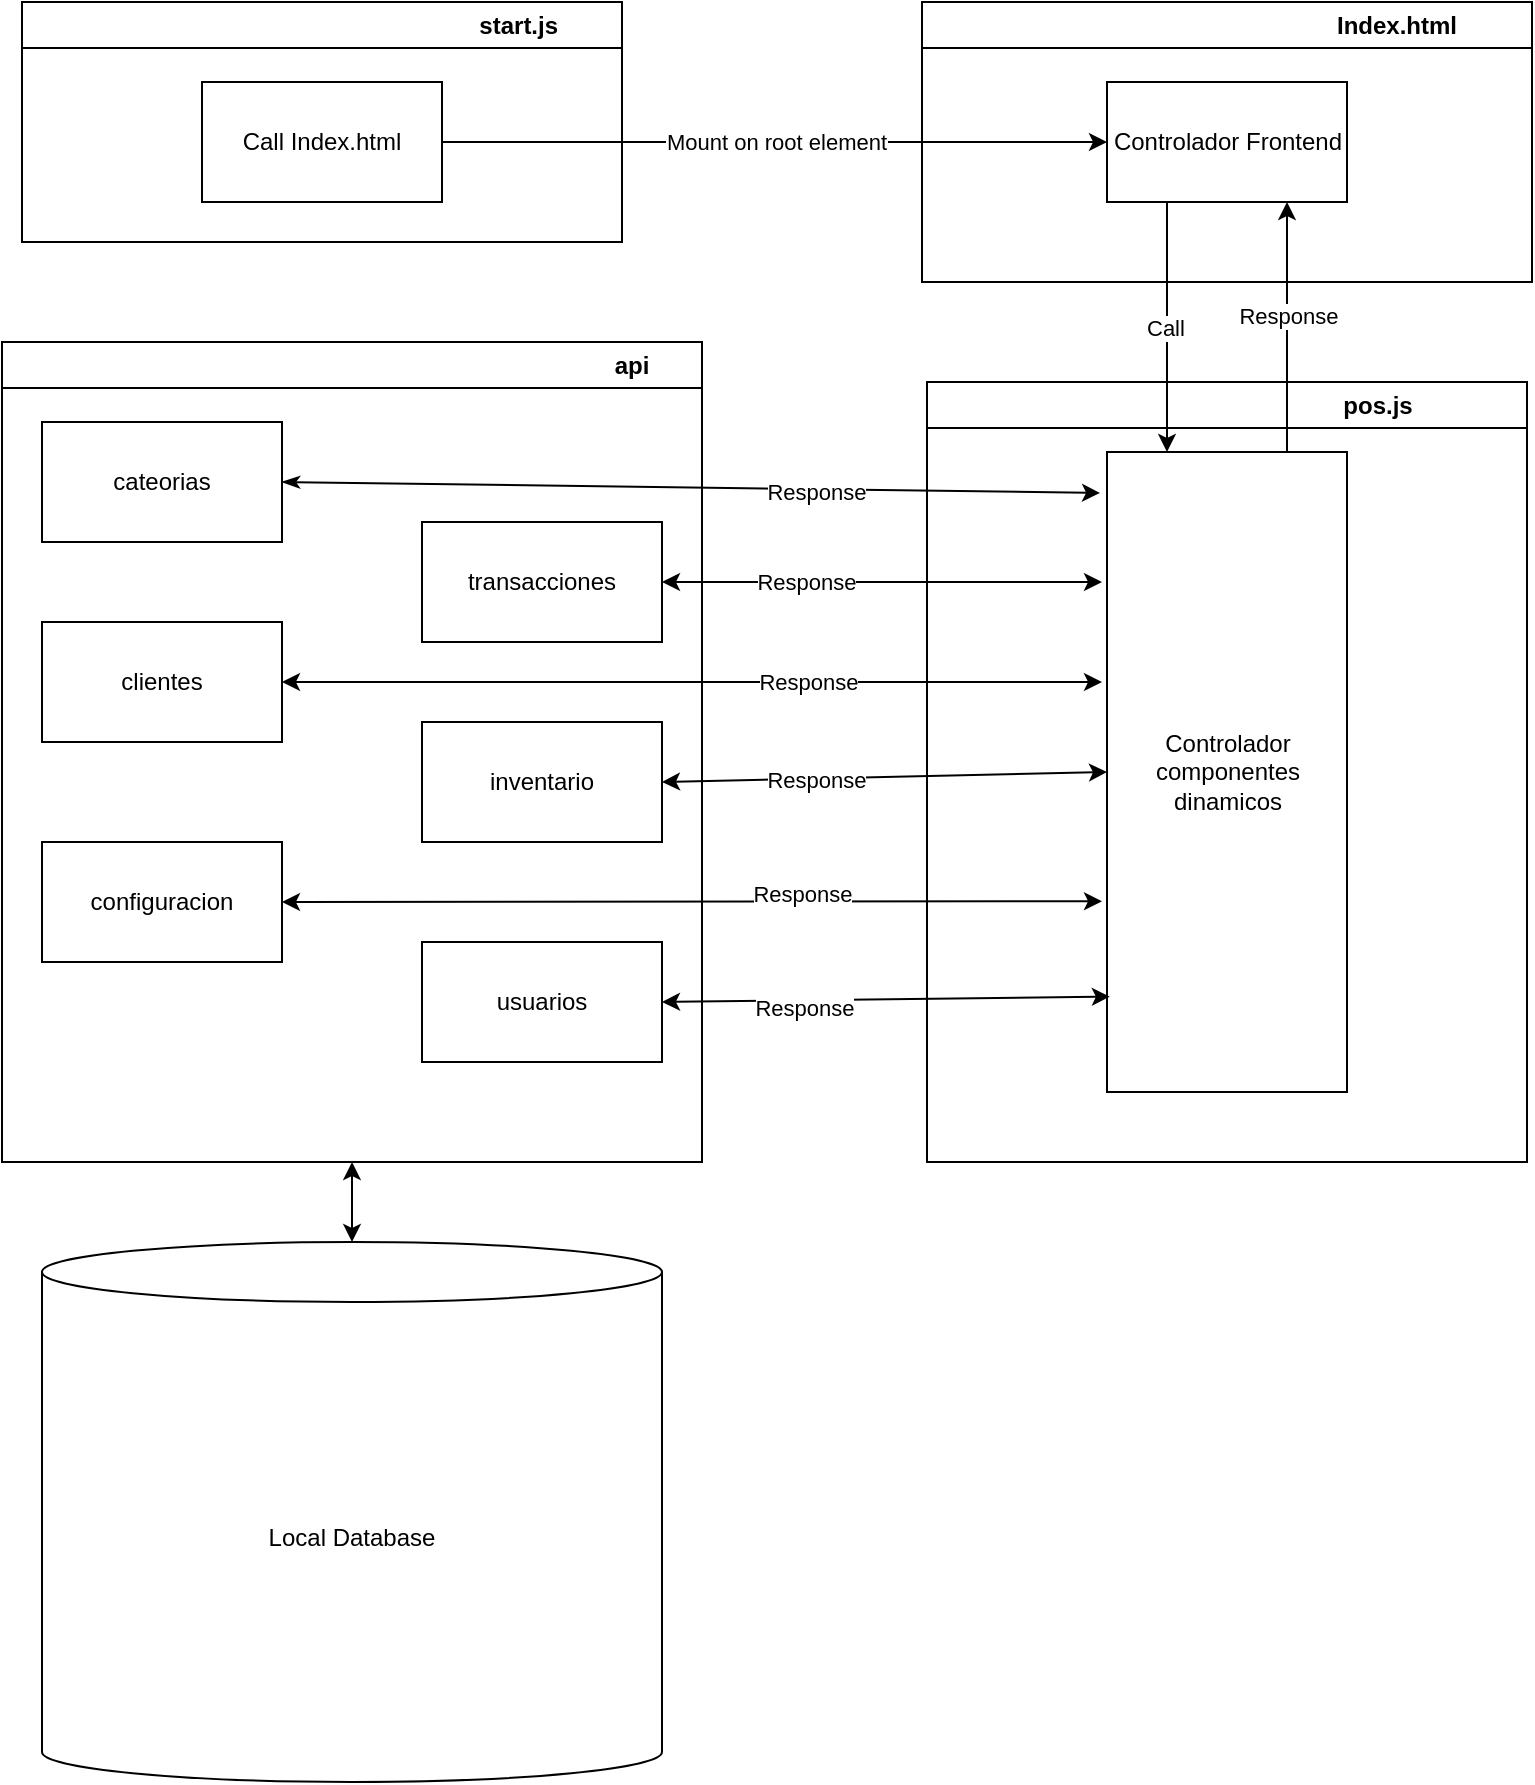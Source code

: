 <mxfile>
     <diagram id="29zltHO_LLfdEQ0M9GeV" name="Page-1">
        <mxGraphModel dx="1392" dy="1032" grid="1" gridSize="10" guides="1" tooltips="1" connect="1" arrows="1" fold="1" page="1" pageScale="1" pageWidth="850" pageHeight="1100" math="0" shadow="0">
            <root>
                <mxCell id="0"/>
                <mxCell id="1" parent="0"/>
                <mxCell id="2" value="&amp;nbsp; &amp;nbsp; &amp;nbsp; &amp;nbsp; &amp;nbsp; &amp;nbsp; &amp;nbsp; &amp;nbsp; &amp;nbsp; &amp;nbsp; &amp;nbsp; &amp;nbsp; &amp;nbsp; &amp;nbsp; &amp;nbsp; &amp;nbsp; &amp;nbsp; &amp;nbsp; &amp;nbsp; &amp;nbsp; &amp;nbsp; &amp;nbsp; &amp;nbsp; &amp;nbsp; &amp;nbsp; &amp;nbsp; &amp;nbsp; &amp;nbsp; &amp;nbsp; &amp;nbsp;start.js" style="swimlane;whiteSpace=wrap;html=1;" vertex="1" parent="1">
                    <mxGeometry x="60" y="40" width="300" height="120" as="geometry"/>
                </mxCell>
                <mxCell id="3" value="Call Index.html" style="rounded=0;whiteSpace=wrap;html=1;" vertex="1" parent="2">
                    <mxGeometry x="90" y="40" width="120" height="60" as="geometry"/>
                </mxCell>
                <mxCell id="4" value="&amp;nbsp; &amp;nbsp; &amp;nbsp; &amp;nbsp; &amp;nbsp; &amp;nbsp; &amp;nbsp; &amp;nbsp; &amp;nbsp; &amp;nbsp; &amp;nbsp; &amp;nbsp; &amp;nbsp; &amp;nbsp; &amp;nbsp; &amp;nbsp; &amp;nbsp; &amp;nbsp; &amp;nbsp; &amp;nbsp; &amp;nbsp; &amp;nbsp; &amp;nbsp; &amp;nbsp; &amp;nbsp; &amp;nbsp;Index.html" style="swimlane;whiteSpace=wrap;html=1;" vertex="1" parent="1">
                    <mxGeometry x="510" y="40" width="305" height="140" as="geometry">
                        <mxRectangle x="425" y="40" width="100" height="30" as="alternateBounds"/>
                    </mxGeometry>
                </mxCell>
                <mxCell id="5" value="Controlador Frontend" style="rounded=0;whiteSpace=wrap;html=1;" vertex="1" parent="4">
                    <mxGeometry x="92.5" y="40" width="120" height="60" as="geometry"/>
                </mxCell>
                <mxCell id="6" value="Mount on root element" style="edgeStyle=none;html=1;exitX=1;exitY=0.5;exitDx=0;exitDy=0;" edge="1" parent="1" source="3" target="5">
                    <mxGeometry relative="1" as="geometry"/>
                </mxCell>
                <mxCell id="7" value="&amp;nbsp; &amp;nbsp; &amp;nbsp; &amp;nbsp; &amp;nbsp; &amp;nbsp; &amp;nbsp; &amp;nbsp; &amp;nbsp; &amp;nbsp; &amp;nbsp; &amp;nbsp; &amp;nbsp; &amp;nbsp; &amp;nbsp; &amp;nbsp; &amp;nbsp; &amp;nbsp; &amp;nbsp; &amp;nbsp; &amp;nbsp; &amp;nbsp; &amp;nbsp;pos.js" style="swimlane;whiteSpace=wrap;html=1;startSize=23;" vertex="1" parent="1">
                    <mxGeometry x="512.5" y="230" width="300" height="390" as="geometry"/>
                </mxCell>
                <mxCell id="8" value="Controlador componentes dinamicos" style="rounded=0;whiteSpace=wrap;html=1;" vertex="1" parent="7">
                    <mxGeometry x="90" y="35" width="120" height="320" as="geometry"/>
                </mxCell>
                <mxCell id="11" value="Call&amp;nbsp;" style="edgeStyle=none;html=1;exitX=0.25;exitY=1;exitDx=0;exitDy=0;entryX=0.25;entryY=0;entryDx=0;entryDy=0;" edge="1" parent="1" source="5" target="8">
                    <mxGeometry relative="1" as="geometry"/>
                </mxCell>
                <mxCell id="12" style="edgeStyle=none;html=1;exitX=0.75;exitY=0;exitDx=0;exitDy=0;entryX=0.75;entryY=1;entryDx=0;entryDy=0;" edge="1" parent="1" source="8" target="5">
                    <mxGeometry relative="1" as="geometry"/>
                </mxCell>
                <mxCell id="13" value="Response" style="edgeLabel;html=1;align=center;verticalAlign=middle;resizable=0;points=[];" vertex="1" connectable="0" parent="12">
                    <mxGeometry x="-0.201" relative="1" as="geometry">
                        <mxPoint y="-18" as="offset"/>
                    </mxGeometry>
                </mxCell>
                <mxCell id="38" style="edgeStyle=none;html=1;exitX=0.5;exitY=1;exitDx=0;exitDy=0;entryX=0.5;entryY=0;entryDx=0;entryDy=0;entryPerimeter=0;startArrow=classic;startFill=1;" edge="1" parent="1" source="14" target="37">
                    <mxGeometry relative="1" as="geometry"/>
                </mxCell>
                <mxCell id="14" value="&amp;nbsp; &amp;nbsp; &amp;nbsp; &amp;nbsp; &amp;nbsp; &amp;nbsp; &amp;nbsp; &amp;nbsp; &amp;nbsp; &amp;nbsp; &amp;nbsp; &amp;nbsp; &amp;nbsp; &amp;nbsp; &amp;nbsp; &amp;nbsp; &amp;nbsp; &amp;nbsp; &amp;nbsp; &amp;nbsp; &amp;nbsp; &amp;nbsp; &amp;nbsp; &amp;nbsp; &amp;nbsp; &amp;nbsp; &amp;nbsp; &amp;nbsp; &amp;nbsp; &amp;nbsp; &amp;nbsp; &amp;nbsp; &amp;nbsp; &amp;nbsp; &amp;nbsp; &amp;nbsp; &amp;nbsp; &amp;nbsp; &amp;nbsp; &amp;nbsp; &amp;nbsp; &amp;nbsp; api" style="swimlane;whiteSpace=wrap;html=1;" vertex="1" parent="1">
                    <mxGeometry x="50" y="210" width="350" height="410" as="geometry"/>
                </mxCell>
                <mxCell id="16" value="cateorias" style="rounded=0;whiteSpace=wrap;html=1;" vertex="1" parent="14">
                    <mxGeometry x="20" y="40" width="120" height="60" as="geometry"/>
                </mxCell>
                <mxCell id="17" value="clientes" style="rounded=0;whiteSpace=wrap;html=1;" vertex="1" parent="14">
                    <mxGeometry x="20" y="140" width="120" height="60" as="geometry"/>
                </mxCell>
                <mxCell id="18" value="inventario" style="rounded=0;whiteSpace=wrap;html=1;" vertex="1" parent="14">
                    <mxGeometry x="210" y="190" width="120" height="60" as="geometry"/>
                </mxCell>
                <mxCell id="19" value="configuracion" style="rounded=0;whiteSpace=wrap;html=1;" vertex="1" parent="14">
                    <mxGeometry x="20" y="250" width="120" height="60" as="geometry"/>
                </mxCell>
                <mxCell id="20" value="transacciones" style="rounded=0;whiteSpace=wrap;html=1;" vertex="1" parent="14">
                    <mxGeometry x="210" y="90" width="120" height="60" as="geometry"/>
                </mxCell>
                <mxCell id="21" value="usuarios" style="rounded=0;whiteSpace=wrap;html=1;" vertex="1" parent="14">
                    <mxGeometry x="210" y="300" width="120" height="60" as="geometry"/>
                </mxCell>
                <mxCell id="23" style="html=1;exitX=1;exitY=0.5;exitDx=0;exitDy=0;entryX=-0.029;entryY=0.064;entryDx=0;entryDy=0;entryPerimeter=0;startArrow=classicThin;startFill=1;" edge="1" parent="1" source="16" target="8">
                    <mxGeometry relative="1" as="geometry"/>
                </mxCell>
                <mxCell id="29" value="Response" style="edgeLabel;html=1;align=center;verticalAlign=middle;resizable=0;points=[];" vertex="1" connectable="0" parent="23">
                    <mxGeometry x="0.305" y="-1" relative="1" as="geometry">
                        <mxPoint as="offset"/>
                    </mxGeometry>
                </mxCell>
                <mxCell id="24" style="edgeStyle=none;html=1;exitX=1;exitY=0.5;exitDx=0;exitDy=0;startArrow=classic;startFill=1;" edge="1" parent="1" source="20">
                    <mxGeometry relative="1" as="geometry">
                        <mxPoint x="600" y="330" as="targetPoint"/>
                    </mxGeometry>
                </mxCell>
                <mxCell id="32" value="Response" style="edgeLabel;html=1;align=center;verticalAlign=middle;resizable=0;points=[];" vertex="1" connectable="0" parent="24">
                    <mxGeometry x="-0.344" relative="1" as="geometry">
                        <mxPoint as="offset"/>
                    </mxGeometry>
                </mxCell>
                <mxCell id="25" style="edgeStyle=none;html=1;exitX=1;exitY=0.5;exitDx=0;exitDy=0;startArrow=classic;startFill=1;" edge="1" parent="1" source="17">
                    <mxGeometry relative="1" as="geometry">
                        <mxPoint x="600" y="380" as="targetPoint"/>
                    </mxGeometry>
                </mxCell>
                <mxCell id="33" value="Response" style="edgeLabel;html=1;align=center;verticalAlign=middle;resizable=0;points=[];" vertex="1" connectable="0" parent="25">
                    <mxGeometry x="0.284" relative="1" as="geometry">
                        <mxPoint as="offset"/>
                    </mxGeometry>
                </mxCell>
                <mxCell id="26" style="edgeStyle=none;html=1;exitX=1;exitY=0.5;exitDx=0;exitDy=0;entryX=0;entryY=0.5;entryDx=0;entryDy=0;startArrow=classic;startFill=1;" edge="1" parent="1" source="18" target="8">
                    <mxGeometry relative="1" as="geometry"/>
                </mxCell>
                <mxCell id="34" value="Response" style="edgeLabel;html=1;align=center;verticalAlign=middle;resizable=0;points=[];" vertex="1" connectable="0" parent="26">
                    <mxGeometry x="-0.309" relative="1" as="geometry">
                        <mxPoint as="offset"/>
                    </mxGeometry>
                </mxCell>
                <mxCell id="27" style="edgeStyle=none;html=1;exitX=1;exitY=0.5;exitDx=0;exitDy=0;startArrow=classic;startFill=1;" edge="1" parent="1" source="19">
                    <mxGeometry relative="1" as="geometry">
                        <mxPoint x="600" y="489.647" as="targetPoint"/>
                    </mxGeometry>
                </mxCell>
                <mxCell id="35" value="Response" style="edgeLabel;html=1;align=center;verticalAlign=middle;resizable=0;points=[];" vertex="1" connectable="0" parent="27">
                    <mxGeometry x="0.267" y="4" relative="1" as="geometry">
                        <mxPoint as="offset"/>
                    </mxGeometry>
                </mxCell>
                <mxCell id="28" style="edgeStyle=none;html=1;exitX=1;exitY=0.5;exitDx=0;exitDy=0;entryX=0.012;entryY=0.851;entryDx=0;entryDy=0;entryPerimeter=0;startArrow=classic;startFill=1;" edge="1" parent="1" source="21" target="8">
                    <mxGeometry relative="1" as="geometry"/>
                </mxCell>
                <mxCell id="36" value="Response" style="edgeLabel;html=1;align=center;verticalAlign=middle;resizable=0;points=[];" vertex="1" connectable="0" parent="28">
                    <mxGeometry x="-0.367" y="-4" relative="1" as="geometry">
                        <mxPoint as="offset"/>
                    </mxGeometry>
                </mxCell>
                <mxCell id="37" value="Local Database" style="shape=cylinder3;whiteSpace=wrap;html=1;boundedLbl=1;backgroundOutline=1;size=15;" vertex="1" parent="1">
                    <mxGeometry x="70" y="660" width="310" height="270" as="geometry"/>
                </mxCell>
            </root>
        </mxGraphModel>
    </diagram>
</mxfile>
